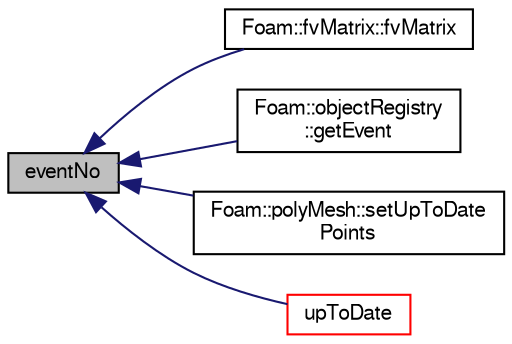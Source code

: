 digraph "eventNo"
{
  bgcolor="transparent";
  edge [fontname="FreeSans",fontsize="10",labelfontname="FreeSans",labelfontsize="10"];
  node [fontname="FreeSans",fontsize="10",shape=record];
  rankdir="LR";
  Node1 [label="eventNo",height=0.2,width=0.4,color="black", fillcolor="grey75", style="filled" fontcolor="black"];
  Node1 -> Node2 [dir="back",color="midnightblue",fontsize="10",style="solid",fontname="FreeSans"];
  Node2 [label="Foam::fvMatrix::fvMatrix",height=0.2,width=0.4,color="black",URL="$a00850.html#aaedfa5273fb5304dfc52e58108e3a0c7",tooltip="Construct given a field to solve for. "];
  Node1 -> Node3 [dir="back",color="midnightblue",fontsize="10",style="solid",fontname="FreeSans"];
  Node3 [label="Foam::objectRegistry\l::getEvent",height=0.2,width=0.4,color="black",URL="$a01640.html#a72fc2b21596cda96bc31f0fff52d1ff1",tooltip="Return new event number. "];
  Node1 -> Node4 [dir="back",color="midnightblue",fontsize="10",style="solid",fontname="FreeSans"];
  Node4 [label="Foam::polyMesh::setUpToDate\lPoints",height=0.2,width=0.4,color="black",URL="$a01861.html#ae4efcda1e4399165675607498eaccaac",tooltip="Set io to be up-to-date with points. "];
  Node1 -> Node5 [dir="back",color="midnightblue",fontsize="10",style="solid",fontname="FreeSans"];
  Node5 [label="upToDate",height=0.2,width=0.4,color="red",URL="$a02084.html#afdde1fcdb54e1218d733f7351be66a54",tooltip="Return true if up-to-date with respect to given object. "];
}
